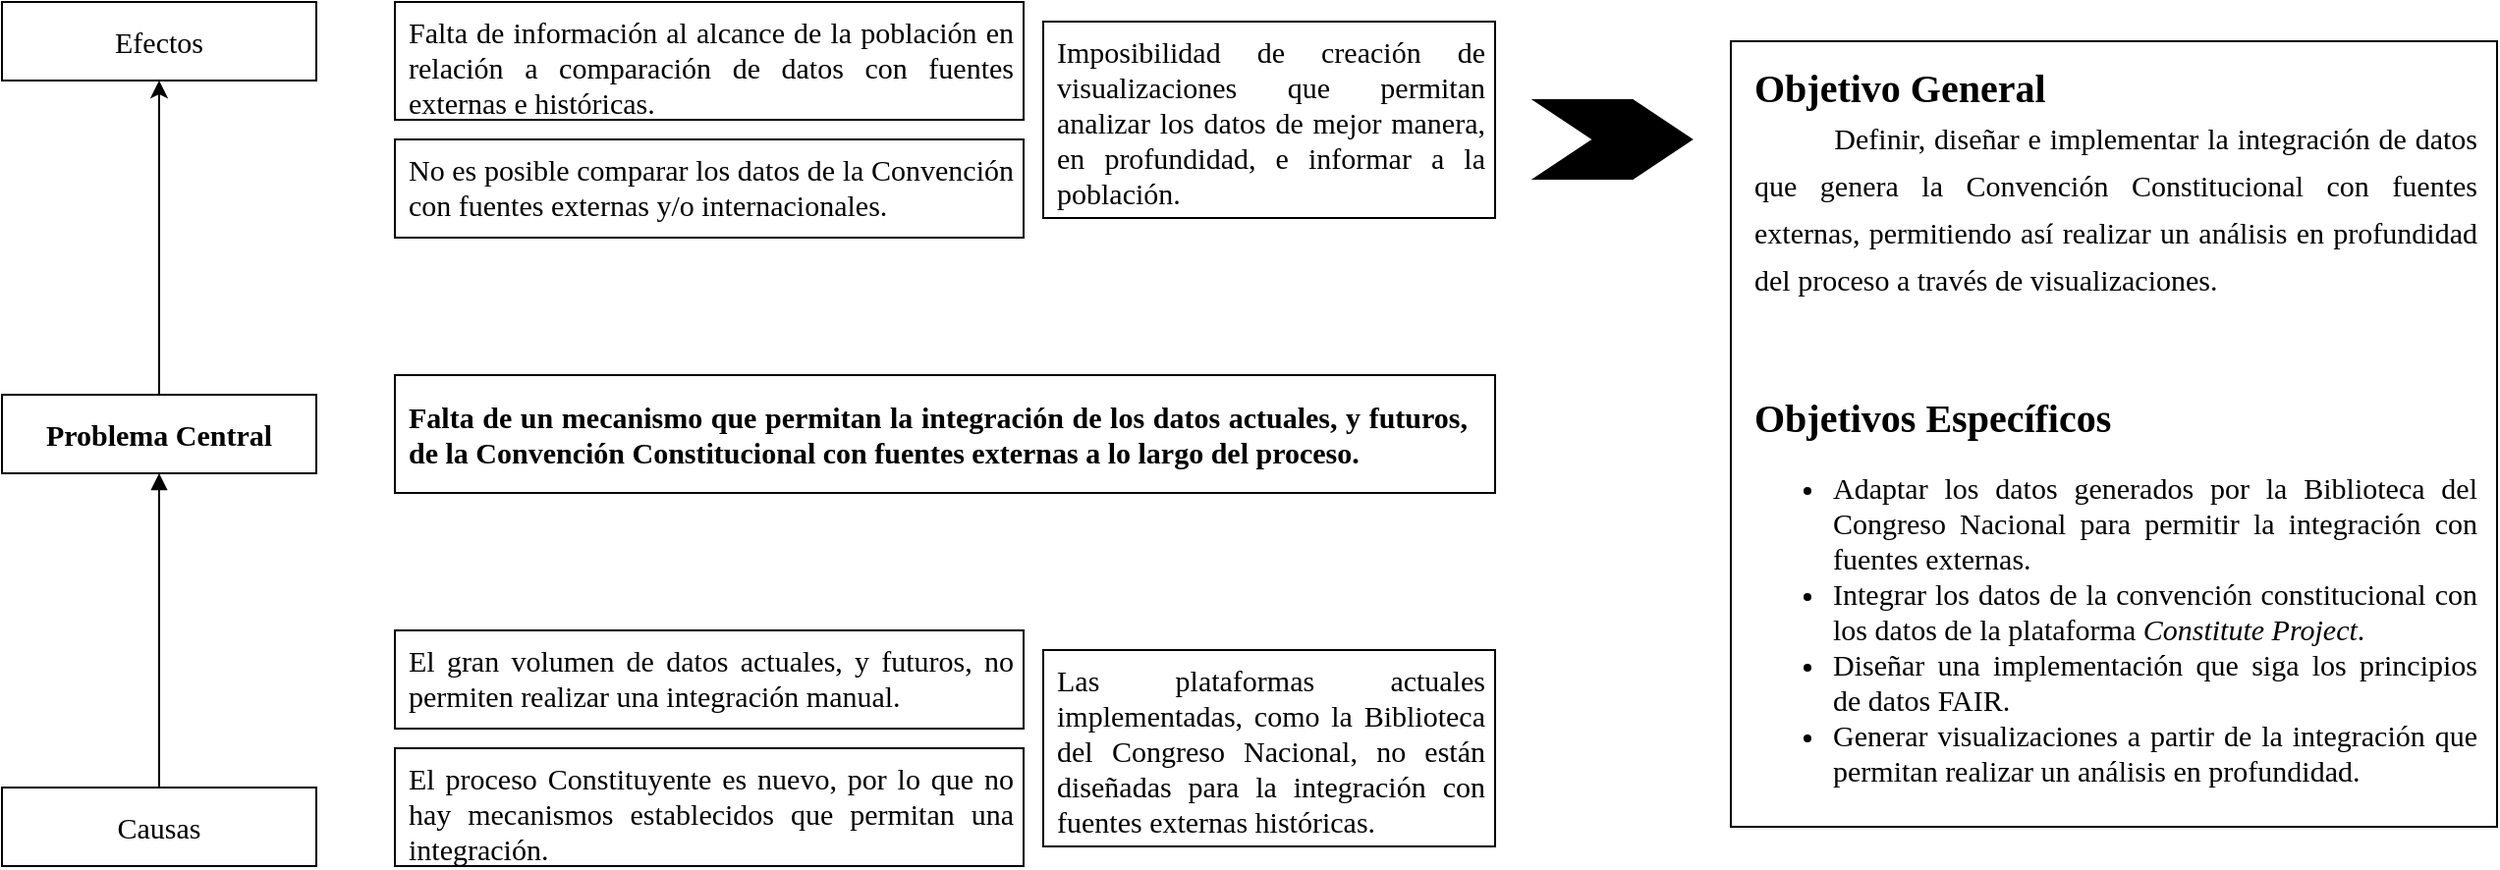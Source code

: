 <mxfile version="15.7.3" type="google"><diagram id="v1XMCOAVlx_9Xje5R6Ap" name="Page-1"><mxGraphModel dx="1468" dy="796" grid="1" gridSize="10" guides="1" tooltips="1" connect="1" arrows="1" fold="1" page="1" pageScale="1" pageWidth="850" pageHeight="1100" math="0" shadow="0"><root><mxCell id="0"/><mxCell id="1" parent="0"/><mxCell id="c-rU0wkiur5srpV1t2_g-6" style="edgeStyle=orthogonalEdgeStyle;rounded=0;orthogonalLoop=1;jettySize=auto;html=1;fontFamily=Times New Roman;fontSize=20;" edge="1" parent="1" source="c-rU0wkiur5srpV1t2_g-1" target="c-rU0wkiur5srpV1t2_g-3"><mxGeometry relative="1" as="geometry"/></mxCell><mxCell id="c-rU0wkiur5srpV1t2_g-1" value="&lt;font face=&quot;Times New Roman&quot; style=&quot;font-size: 15px;&quot;&gt;&lt;b style=&quot;font-size: 15px;&quot;&gt;Problema Central&lt;/b&gt;&lt;/font&gt;" style="rounded=0;whiteSpace=wrap;html=1;fillColor=none;fontSize=15;" vertex="1" parent="1"><mxGeometry x="40" y="320" width="160" height="40" as="geometry"/></mxCell><mxCell id="c-rU0wkiur5srpV1t2_g-3" value="&lt;font face=&quot;Times New Roman&quot; style=&quot;font-size: 15px&quot;&gt;&lt;span style=&quot;font-size: 15px&quot;&gt;Efectos&lt;/span&gt;&lt;/font&gt;" style="rounded=0;whiteSpace=wrap;html=1;fillColor=none;fontSize=15;" vertex="1" parent="1"><mxGeometry x="40" y="120" width="160" height="40" as="geometry"/></mxCell><mxCell id="c-rU0wkiur5srpV1t2_g-5" style="edgeStyle=orthogonalEdgeStyle;rounded=0;orthogonalLoop=1;jettySize=auto;html=1;fontFamily=Times New Roman;fontSize=20;endArrow=block;endFill=1;" edge="1" parent="1" source="c-rU0wkiur5srpV1t2_g-4" target="c-rU0wkiur5srpV1t2_g-1"><mxGeometry relative="1" as="geometry"/></mxCell><mxCell id="c-rU0wkiur5srpV1t2_g-4" value="&lt;font face=&quot;Times New Roman&quot; style=&quot;font-size: 15px;&quot;&gt;&lt;span style=&quot;font-size: 15px;&quot;&gt;Causas&lt;/span&gt;&lt;/font&gt;" style="rounded=0;whiteSpace=wrap;html=1;fillColor=none;fontStyle=0;fontSize=15;" vertex="1" parent="1"><mxGeometry x="40" y="520" width="160" height="40" as="geometry"/></mxCell><mxCell id="c-rU0wkiur5srpV1t2_g-11" value="" style="html=1;shadow=0;dashed=0;align=center;verticalAlign=middle;shape=mxgraph.arrows2.arrow;dy=0;dx=30;notch=30;fontFamily=Times New Roman;fontSize=20;fillColor=#000000;" vertex="1" parent="1"><mxGeometry x="820" y="170" width="80" height="40" as="geometry"/></mxCell><mxCell id="c-rU0wkiur5srpV1t2_g-13" value="&lt;b&gt;&lt;font style=&quot;font-size: 20px&quot;&gt;Objetivo General&lt;/font&gt;&lt;/b&gt;&lt;br&gt;&lt;div style=&quot;text-align: justify&quot;&gt;&lt;span style=&quot;font-weight: bold ; white-space: pre&quot;&gt;&#9;&lt;/span&gt;&lt;span&gt;&lt;font style=&quot;font-size: 15px&quot;&gt;Definir, diseñar e implementar la integración de datos que genera la Convención Constitucional con fuentes externas, permitiendo así realizar un análisis en profundidad del proceso a través de visualizaciones.&lt;/font&gt;&lt;/span&gt;&lt;/div&gt;&lt;div style=&quot;text-align: justify&quot;&gt;&lt;span&gt;&lt;br&gt;&lt;/span&gt;&lt;/div&gt;&lt;div style=&quot;text-align: justify&quot;&gt;&lt;span&gt;&lt;br&gt;&lt;/span&gt;&lt;/div&gt;&lt;div style=&quot;text-align: justify&quot;&gt;&lt;span&gt;&lt;font size=&quot;1&quot;&gt;&lt;b style=&quot;font-size: 20px&quot;&gt;Objetivos Específicos&lt;/b&gt;&lt;/font&gt;&lt;/span&gt;&lt;/div&gt;&lt;div style=&quot;text-align: justify ; font-size: 15px&quot;&gt;&lt;ul&gt;&lt;li&gt;Adaptar los datos generados por la Biblioteca del Congreso Nacional para permitir la integración con fuentes externas.&lt;/li&gt;&lt;li&gt;Integrar los datos de la convención constitucional con los datos de la plataforma &lt;i&gt;Constitute Project&lt;/i&gt;.&lt;/li&gt;&lt;li&gt;Diseñar una implementación que siga los principios de datos FAIR.&lt;/li&gt;&lt;li&gt;Generar visualizaciones a partir de la integración que permitan realizar un análisis en profundidad.&amp;nbsp;&lt;/li&gt;&lt;/ul&gt;&lt;/div&gt;" style="rounded=0;whiteSpace=wrap;html=1;fontFamily=Times New Roman;fontSize=20;fillColor=none;align=left;verticalAlign=top;spacingLeft=10;spacingRight=10;spacingTop=5;" vertex="1" parent="1"><mxGeometry x="920" y="140" width="390" height="400" as="geometry"/></mxCell><mxCell id="c-rU0wkiur5srpV1t2_g-14" value="&lt;div style=&quot;text-align: justify&quot;&gt;&lt;b&gt;Falta de un mecanismo que permitan la integración de los datos actuales, y futuros, de la Convención Constitucional&amp;nbsp;con fuentes externas a lo largo del proceso.&lt;/b&gt;&lt;/div&gt;" style="rounded=0;whiteSpace=wrap;html=1;fontFamily=Times New Roman;fontSize=15;fillColor=none;align=left;verticalAlign=middle;spacingLeft=5;spacingRight=14;" vertex="1" parent="1"><mxGeometry x="240" y="310" width="560" height="60" as="geometry"/></mxCell><mxCell id="c-rU0wkiur5srpV1t2_g-15" value="&lt;div style=&quot;text-align: justify&quot;&gt;&lt;font&gt;El proceso Constituyente es nuevo, por lo que no hay mecanismos&amp;nbsp;establecidos que permitan una integración.&lt;/font&gt;&lt;/div&gt;" style="rounded=0;whiteSpace=wrap;html=1;fontFamily=Times New Roman;fontSize=15;fillColor=none;align=left;verticalAlign=top;spacingLeft=5;spacingRight=5;" vertex="1" parent="1"><mxGeometry x="240" y="500" width="320" height="60" as="geometry"/></mxCell><mxCell id="c-rU0wkiur5srpV1t2_g-16" value="&lt;div style=&quot;text-align: justify ; font-size: 15px&quot;&gt;Falta de información al alcance de la población en relación a comparación de datos con fuentes externas e históricas.&lt;/div&gt;" style="rounded=0;whiteSpace=wrap;html=1;fontFamily=Times New Roman;fontSize=15;fillColor=none;align=left;verticalAlign=top;spacingLeft=5;spacingRight=5;" vertex="1" parent="1"><mxGeometry x="240" y="120" width="320" height="60" as="geometry"/></mxCell><mxCell id="c-rU0wkiur5srpV1t2_g-17" value="&lt;div style=&quot;text-align: justify ; font-size: 15px&quot;&gt;No es posible comparar los datos de la Convención con fuentes externas y/o internacionales.&lt;/div&gt;" style="rounded=0;whiteSpace=wrap;html=1;fontFamily=Times New Roman;fontSize=15;fillColor=none;align=left;verticalAlign=top;spacingLeft=5;spacingRight=5;" vertex="1" parent="1"><mxGeometry x="240" y="190" width="320" height="50" as="geometry"/></mxCell><mxCell id="c-rU0wkiur5srpV1t2_g-18" value="&lt;div style=&quot;text-align: justify ; font-size: 15px&quot;&gt;&lt;span style=&quot;font-size: 15px&quot;&gt;&lt;font style=&quot;font-size: 15px&quot;&gt;El gran volumen de datos actuales, y futuros, no permiten realizar una integración manual.&lt;/font&gt;&lt;/span&gt;&lt;/div&gt;" style="rounded=0;whiteSpace=wrap;html=1;fontFamily=Times New Roman;fontSize=15;fillColor=none;align=left;verticalAlign=top;spacingLeft=5;spacingRight=5;" vertex="1" parent="1"><mxGeometry x="240" y="440" width="320" height="50" as="geometry"/></mxCell><mxCell id="c-rU0wkiur5srpV1t2_g-19" value="&lt;div style=&quot;text-align: justify ; font-size: 15px&quot;&gt;&lt;span style=&quot;font-size: 15px&quot;&gt;&lt;font style=&quot;font-size: 15px&quot;&gt;Imposibilidad de creación de visualizaciones que permitan analizar los datos de mejor manera, en profundidad, e informar a la población.&lt;/font&gt;&lt;/span&gt;&lt;/div&gt;" style="rounded=0;whiteSpace=wrap;html=1;fontFamily=Times New Roman;fontSize=15;fillColor=none;align=left;verticalAlign=top;spacingLeft=5;spacingRight=5;" vertex="1" parent="1"><mxGeometry x="570" y="130" width="230" height="100" as="geometry"/></mxCell><mxCell id="c-rU0wkiur5srpV1t2_g-20" value="&lt;div style=&quot;text-align: justify ; font-size: 15px&quot;&gt;Las plataformas actuales implementadas, como la Biblioteca del Congreso Nacional, no están diseñadas para la integración con fuentes externas históricas.&lt;/div&gt;" style="rounded=0;whiteSpace=wrap;html=1;fontFamily=Times New Roman;fontSize=15;fillColor=none;align=left;verticalAlign=top;spacingLeft=5;spacingRight=5;" vertex="1" parent="1"><mxGeometry x="570" y="450" width="230" height="100" as="geometry"/></mxCell></root></mxGraphModel></diagram></mxfile>